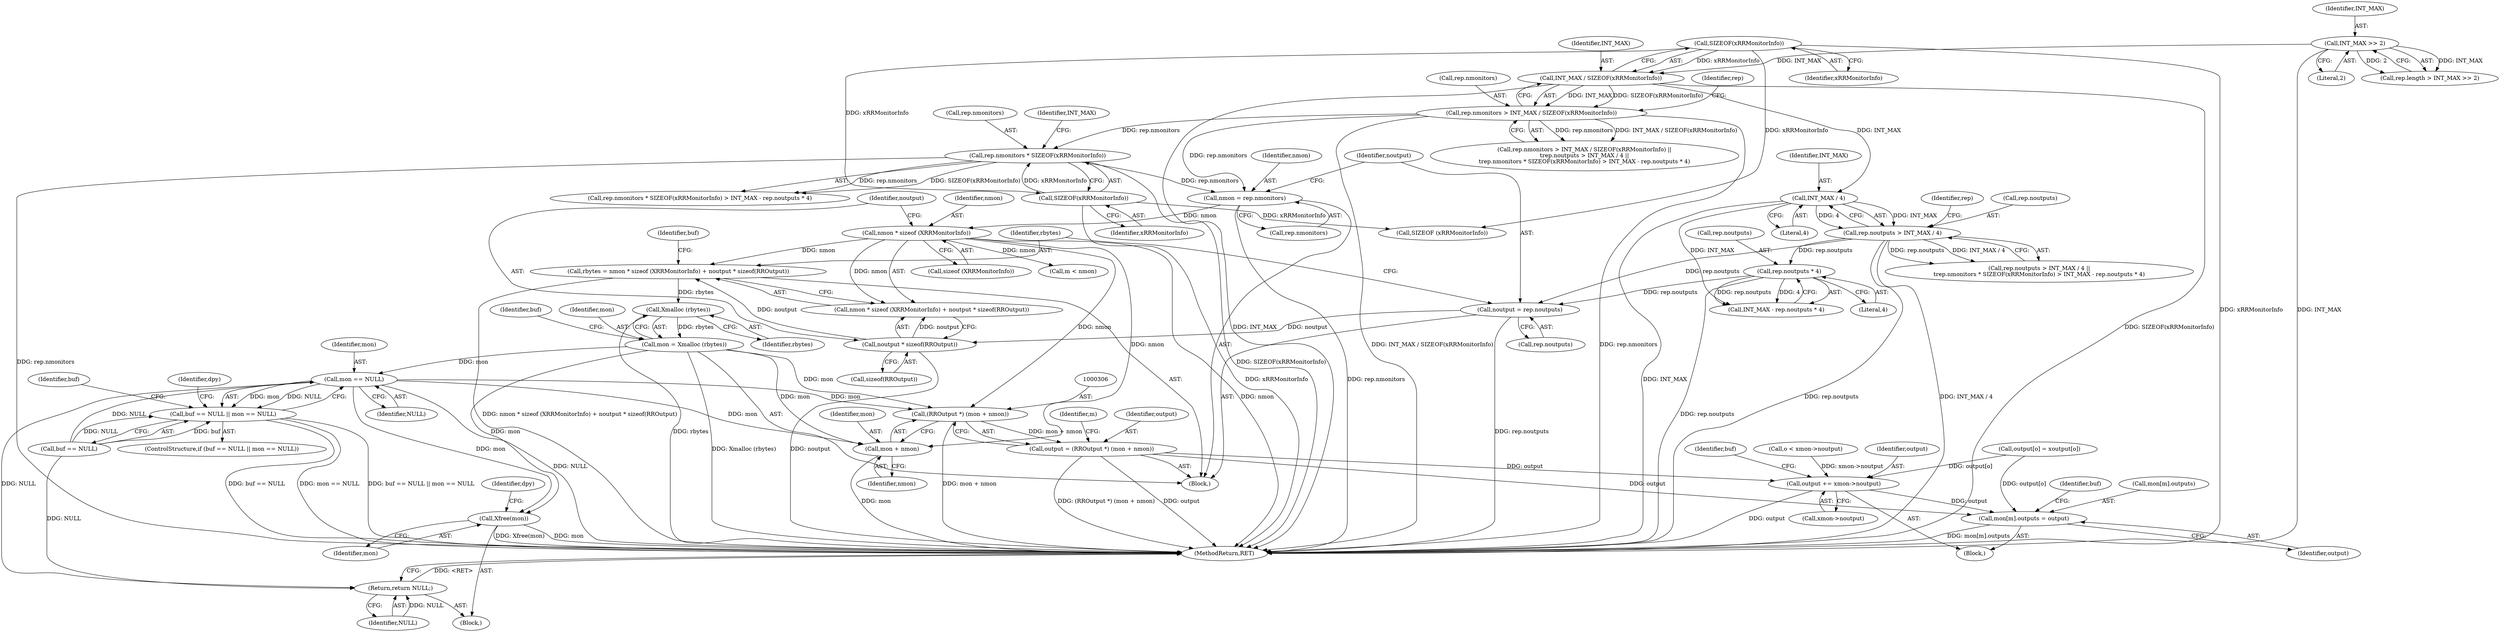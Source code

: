 digraph "0_libXrandr_a0df3e1c7728205e5c7650b2e6dce684139254a6@API" {
"1000255" [label="(Call,rbytes = nmon * sizeof (XRRMonitorInfo) + noutput * sizeof(RROutput))"];
"1000258" [label="(Call,nmon * sizeof (XRRMonitorInfo))"];
"1000245" [label="(Call,nmon = rep.nmonitors)"];
"1000212" [label="(Call,rep.nmonitors * SIZEOF(xRRMonitorInfo))"];
"1000195" [label="(Call,rep.nmonitors > INT_MAX / SIZEOF(xRRMonitorInfo))"];
"1000199" [label="(Call,INT_MAX / SIZEOF(xRRMonitorInfo))"];
"1000191" [label="(Call,INT_MAX >> 2)"];
"1000201" [label="(Call,SIZEOF(xRRMonitorInfo))"];
"1000216" [label="(Call,SIZEOF(xRRMonitorInfo))"];
"1000262" [label="(Call,noutput * sizeof(RROutput))"];
"1000250" [label="(Call,noutput = rep.noutputs)"];
"1000220" [label="(Call,rep.noutputs * 4)"];
"1000204" [label="(Call,rep.noutputs > INT_MAX / 4)"];
"1000208" [label="(Call,INT_MAX / 4)"];
"1000274" [label="(Call,Xmalloc (rbytes))"];
"1000272" [label="(Call,mon = Xmalloc (rbytes))"];
"1000281" [label="(Call,mon == NULL)"];
"1000277" [label="(Call,buf == NULL || mon == NULL)"];
"1000287" [label="(Call,Xfree(mon))"];
"1000297" [label="(Return,return NULL;)"];
"1000305" [label="(Call,(RROutput *) (mon + nmon))"];
"1000303" [label="(Call,output = (RROutput *) (mon + nmon))"];
"1000415" [label="(Call,mon[m].outputs = output)"];
"1000449" [label="(Call,output += xmon->noutput)"];
"1000307" [label="(Call,mon + nmon)"];
"1000203" [label="(Call,rep.noutputs > INT_MAX / 4 ||\n\trep.nmonitors * SIZEOF(xRRMonitorInfo) > INT_MAX - rep.noutputs * 4)"];
"1000312" [label="(Identifier,m)"];
"1000246" [label="(Identifier,nmon)"];
"1000415" [label="(Call,mon[m].outputs = output)"];
"1000257" [label="(Call,nmon * sizeof (XRRMonitorInfo) + noutput * sizeof(RROutput))"];
"1000298" [label="(Identifier,NULL)"];
"1000252" [label="(Call,rep.noutputs)"];
"1000262" [label="(Call,noutput * sizeof(RROutput))"];
"1000192" [label="(Identifier,INT_MAX)"];
"1000204" [label="(Call,rep.noutputs > INT_MAX / 4)"];
"1000213" [label="(Call,rep.nmonitors)"];
"1000194" [label="(Call,rep.nmonitors > INT_MAX / SIZEOF(xRRMonitorInfo) ||\n\trep.noutputs > INT_MAX / 4 ||\n\trep.nmonitors * SIZEOF(xRRMonitorInfo) > INT_MAX - rep.noutputs * 4)"];
"1000309" [label="(Identifier,nmon)"];
"1000282" [label="(Identifier,mon)"];
"1000245" [label="(Call,nmon = rep.nmonitors)"];
"1000263" [label="(Identifier,noutput)"];
"1000455" [label="(Identifier,buf)"];
"1000195" [label="(Call,rep.nmonitors > INT_MAX / SIZEOF(xRRMonitorInfo))"];
"1000224" [label="(Literal,4)"];
"1000276" [label="(ControlStructure,if (buf == NULL || mon == NULL))"];
"1000196" [label="(Call,rep.nmonitors)"];
"1000284" [label="(Block,)"];
"1000255" [label="(Call,rbytes = nmon * sizeof (XRRMonitorInfo) + noutput * sizeof(RROutput))"];
"1000206" [label="(Identifier,rep)"];
"1000300" [label="(Identifier,dpy)"];
"1000424" [label="(Call,SIZEOF (xRRMonitorInfo))"];
"1000277" [label="(Call,buf == NULL || mon == NULL)"];
"1000260" [label="(Call,sizeof (XRRMonitorInfo))"];
"1000287" [label="(Call,Xfree(mon))"];
"1000305" [label="(Call,(RROutput *) (mon + nmon))"];
"1000251" [label="(Identifier,noutput)"];
"1000221" [label="(Call,rep.noutputs)"];
"1000279" [label="(Identifier,buf)"];
"1000199" [label="(Call,INT_MAX / SIZEOF(xRRMonitorInfo))"];
"1000273" [label="(Identifier,mon)"];
"1000307" [label="(Call,mon + nmon)"];
"1000220" [label="(Call,rep.noutputs * 4)"];
"1000217" [label="(Identifier,xRRMonitorInfo)"];
"1000303" [label="(Call,output = (RROutput *) (mon + nmon))"];
"1000435" [label="(Call,o < xmon->noutput)"];
"1000290" [label="(Identifier,dpy)"];
"1000286" [label="(Identifier,buf)"];
"1000267" [label="(Identifier,buf)"];
"1000421" [label="(Identifier,output)"];
"1000423" [label="(Identifier,buf)"];
"1000451" [label="(Call,xmon->noutput)"];
"1000218" [label="(Call,INT_MAX - rep.noutputs * 4)"];
"1000191" [label="(Call,INT_MAX >> 2)"];
"1000210" [label="(Literal,4)"];
"1000450" [label="(Identifier,output)"];
"1000105" [label="(Block,)"];
"1000219" [label="(Identifier,INT_MAX)"];
"1000202" [label="(Identifier,xRRMonitorInfo)"];
"1000250" [label="(Call,noutput = rep.noutputs)"];
"1000297" [label="(Return,return NULL;)"];
"1000256" [label="(Identifier,rbytes)"];
"1000208" [label="(Call,INT_MAX / 4)"];
"1000211" [label="(Call,rep.nmonitors * SIZEOF(xRRMonitorInfo) > INT_MAX - rep.noutputs * 4)"];
"1000209" [label="(Identifier,INT_MAX)"];
"1000259" [label="(Identifier,nmon)"];
"1000275" [label="(Identifier,rbytes)"];
"1000193" [label="(Literal,2)"];
"1000283" [label="(Identifier,NULL)"];
"1000264" [label="(Call,sizeof(RROutput))"];
"1000205" [label="(Call,rep.noutputs)"];
"1000258" [label="(Call,nmon * sizeof (XRRMonitorInfo))"];
"1000278" [label="(Call,buf == NULL)"];
"1000216" [label="(Call,SIZEOF(xRRMonitorInfo))"];
"1000449" [label="(Call,output += xmon->noutput)"];
"1000319" [label="(Block,)"];
"1000314" [label="(Call,m < nmon)"];
"1000463" [label="(MethodReturn,RET)"];
"1000416" [label="(Call,mon[m].outputs)"];
"1000201" [label="(Call,SIZEOF(xRRMonitorInfo))"];
"1000200" [label="(Identifier,INT_MAX)"];
"1000274" [label="(Call,Xmalloc (rbytes))"];
"1000288" [label="(Identifier,mon)"];
"1000212" [label="(Call,rep.nmonitors * SIZEOF(xRRMonitorInfo))"];
"1000308" [label="(Identifier,mon)"];
"1000304" [label="(Identifier,output)"];
"1000272" [label="(Call,mon = Xmalloc (rbytes))"];
"1000442" [label="(Call,output[o] = xoutput[o])"];
"1000247" [label="(Call,rep.nmonitors)"];
"1000214" [label="(Identifier,rep)"];
"1000187" [label="(Call,rep.length > INT_MAX >> 2)"];
"1000281" [label="(Call,mon == NULL)"];
"1000255" -> "1000105"  [label="AST: "];
"1000255" -> "1000257"  [label="CFG: "];
"1000256" -> "1000255"  [label="AST: "];
"1000257" -> "1000255"  [label="AST: "];
"1000267" -> "1000255"  [label="CFG: "];
"1000255" -> "1000463"  [label="DDG: nmon * sizeof (XRRMonitorInfo) + noutput * sizeof(RROutput)"];
"1000258" -> "1000255"  [label="DDG: nmon"];
"1000262" -> "1000255"  [label="DDG: noutput"];
"1000255" -> "1000274"  [label="DDG: rbytes"];
"1000258" -> "1000257"  [label="AST: "];
"1000258" -> "1000260"  [label="CFG: "];
"1000259" -> "1000258"  [label="AST: "];
"1000260" -> "1000258"  [label="AST: "];
"1000263" -> "1000258"  [label="CFG: "];
"1000258" -> "1000463"  [label="DDG: nmon"];
"1000258" -> "1000257"  [label="DDG: nmon"];
"1000245" -> "1000258"  [label="DDG: nmon"];
"1000258" -> "1000305"  [label="DDG: nmon"];
"1000258" -> "1000307"  [label="DDG: nmon"];
"1000258" -> "1000314"  [label="DDG: nmon"];
"1000245" -> "1000105"  [label="AST: "];
"1000245" -> "1000247"  [label="CFG: "];
"1000246" -> "1000245"  [label="AST: "];
"1000247" -> "1000245"  [label="AST: "];
"1000251" -> "1000245"  [label="CFG: "];
"1000245" -> "1000463"  [label="DDG: rep.nmonitors"];
"1000212" -> "1000245"  [label="DDG: rep.nmonitors"];
"1000195" -> "1000245"  [label="DDG: rep.nmonitors"];
"1000212" -> "1000211"  [label="AST: "];
"1000212" -> "1000216"  [label="CFG: "];
"1000213" -> "1000212"  [label="AST: "];
"1000216" -> "1000212"  [label="AST: "];
"1000219" -> "1000212"  [label="CFG: "];
"1000212" -> "1000463"  [label="DDG: SIZEOF(xRRMonitorInfo)"];
"1000212" -> "1000463"  [label="DDG: rep.nmonitors"];
"1000212" -> "1000211"  [label="DDG: rep.nmonitors"];
"1000212" -> "1000211"  [label="DDG: SIZEOF(xRRMonitorInfo)"];
"1000195" -> "1000212"  [label="DDG: rep.nmonitors"];
"1000216" -> "1000212"  [label="DDG: xRRMonitorInfo"];
"1000195" -> "1000194"  [label="AST: "];
"1000195" -> "1000199"  [label="CFG: "];
"1000196" -> "1000195"  [label="AST: "];
"1000199" -> "1000195"  [label="AST: "];
"1000206" -> "1000195"  [label="CFG: "];
"1000194" -> "1000195"  [label="CFG: "];
"1000195" -> "1000463"  [label="DDG: INT_MAX / SIZEOF(xRRMonitorInfo)"];
"1000195" -> "1000463"  [label="DDG: rep.nmonitors"];
"1000195" -> "1000194"  [label="DDG: rep.nmonitors"];
"1000195" -> "1000194"  [label="DDG: INT_MAX / SIZEOF(xRRMonitorInfo)"];
"1000199" -> "1000195"  [label="DDG: INT_MAX"];
"1000199" -> "1000195"  [label="DDG: SIZEOF(xRRMonitorInfo)"];
"1000199" -> "1000201"  [label="CFG: "];
"1000200" -> "1000199"  [label="AST: "];
"1000201" -> "1000199"  [label="AST: "];
"1000199" -> "1000463"  [label="DDG: SIZEOF(xRRMonitorInfo)"];
"1000199" -> "1000463"  [label="DDG: INT_MAX"];
"1000191" -> "1000199"  [label="DDG: INT_MAX"];
"1000201" -> "1000199"  [label="DDG: xRRMonitorInfo"];
"1000199" -> "1000208"  [label="DDG: INT_MAX"];
"1000191" -> "1000187"  [label="AST: "];
"1000191" -> "1000193"  [label="CFG: "];
"1000192" -> "1000191"  [label="AST: "];
"1000193" -> "1000191"  [label="AST: "];
"1000187" -> "1000191"  [label="CFG: "];
"1000191" -> "1000463"  [label="DDG: INT_MAX"];
"1000191" -> "1000187"  [label="DDG: INT_MAX"];
"1000191" -> "1000187"  [label="DDG: 2"];
"1000201" -> "1000202"  [label="CFG: "];
"1000202" -> "1000201"  [label="AST: "];
"1000201" -> "1000463"  [label="DDG: xRRMonitorInfo"];
"1000201" -> "1000216"  [label="DDG: xRRMonitorInfo"];
"1000201" -> "1000424"  [label="DDG: xRRMonitorInfo"];
"1000216" -> "1000217"  [label="CFG: "];
"1000217" -> "1000216"  [label="AST: "];
"1000216" -> "1000463"  [label="DDG: xRRMonitorInfo"];
"1000216" -> "1000424"  [label="DDG: xRRMonitorInfo"];
"1000262" -> "1000257"  [label="AST: "];
"1000262" -> "1000264"  [label="CFG: "];
"1000263" -> "1000262"  [label="AST: "];
"1000264" -> "1000262"  [label="AST: "];
"1000257" -> "1000262"  [label="CFG: "];
"1000262" -> "1000463"  [label="DDG: noutput"];
"1000262" -> "1000257"  [label="DDG: noutput"];
"1000250" -> "1000262"  [label="DDG: noutput"];
"1000250" -> "1000105"  [label="AST: "];
"1000250" -> "1000252"  [label="CFG: "];
"1000251" -> "1000250"  [label="AST: "];
"1000252" -> "1000250"  [label="AST: "];
"1000256" -> "1000250"  [label="CFG: "];
"1000250" -> "1000463"  [label="DDG: rep.noutputs"];
"1000220" -> "1000250"  [label="DDG: rep.noutputs"];
"1000204" -> "1000250"  [label="DDG: rep.noutputs"];
"1000220" -> "1000218"  [label="AST: "];
"1000220" -> "1000224"  [label="CFG: "];
"1000221" -> "1000220"  [label="AST: "];
"1000224" -> "1000220"  [label="AST: "];
"1000218" -> "1000220"  [label="CFG: "];
"1000220" -> "1000463"  [label="DDG: rep.noutputs"];
"1000220" -> "1000218"  [label="DDG: rep.noutputs"];
"1000220" -> "1000218"  [label="DDG: 4"];
"1000204" -> "1000220"  [label="DDG: rep.noutputs"];
"1000204" -> "1000203"  [label="AST: "];
"1000204" -> "1000208"  [label="CFG: "];
"1000205" -> "1000204"  [label="AST: "];
"1000208" -> "1000204"  [label="AST: "];
"1000214" -> "1000204"  [label="CFG: "];
"1000203" -> "1000204"  [label="CFG: "];
"1000204" -> "1000463"  [label="DDG: INT_MAX / 4"];
"1000204" -> "1000463"  [label="DDG: rep.noutputs"];
"1000204" -> "1000203"  [label="DDG: rep.noutputs"];
"1000204" -> "1000203"  [label="DDG: INT_MAX / 4"];
"1000208" -> "1000204"  [label="DDG: INT_MAX"];
"1000208" -> "1000204"  [label="DDG: 4"];
"1000208" -> "1000210"  [label="CFG: "];
"1000209" -> "1000208"  [label="AST: "];
"1000210" -> "1000208"  [label="AST: "];
"1000208" -> "1000463"  [label="DDG: INT_MAX"];
"1000208" -> "1000218"  [label="DDG: INT_MAX"];
"1000274" -> "1000272"  [label="AST: "];
"1000274" -> "1000275"  [label="CFG: "];
"1000275" -> "1000274"  [label="AST: "];
"1000272" -> "1000274"  [label="CFG: "];
"1000274" -> "1000463"  [label="DDG: rbytes"];
"1000274" -> "1000272"  [label="DDG: rbytes"];
"1000272" -> "1000105"  [label="AST: "];
"1000273" -> "1000272"  [label="AST: "];
"1000279" -> "1000272"  [label="CFG: "];
"1000272" -> "1000463"  [label="DDG: Xmalloc (rbytes)"];
"1000272" -> "1000281"  [label="DDG: mon"];
"1000272" -> "1000287"  [label="DDG: mon"];
"1000272" -> "1000305"  [label="DDG: mon"];
"1000272" -> "1000307"  [label="DDG: mon"];
"1000281" -> "1000277"  [label="AST: "];
"1000281" -> "1000283"  [label="CFG: "];
"1000282" -> "1000281"  [label="AST: "];
"1000283" -> "1000281"  [label="AST: "];
"1000277" -> "1000281"  [label="CFG: "];
"1000281" -> "1000463"  [label="DDG: NULL"];
"1000281" -> "1000277"  [label="DDG: mon"];
"1000281" -> "1000277"  [label="DDG: NULL"];
"1000278" -> "1000281"  [label="DDG: NULL"];
"1000281" -> "1000287"  [label="DDG: mon"];
"1000281" -> "1000297"  [label="DDG: NULL"];
"1000281" -> "1000305"  [label="DDG: mon"];
"1000281" -> "1000307"  [label="DDG: mon"];
"1000277" -> "1000276"  [label="AST: "];
"1000277" -> "1000278"  [label="CFG: "];
"1000278" -> "1000277"  [label="AST: "];
"1000286" -> "1000277"  [label="CFG: "];
"1000300" -> "1000277"  [label="CFG: "];
"1000277" -> "1000463"  [label="DDG: buf == NULL"];
"1000277" -> "1000463"  [label="DDG: mon == NULL"];
"1000277" -> "1000463"  [label="DDG: buf == NULL || mon == NULL"];
"1000278" -> "1000277"  [label="DDG: buf"];
"1000278" -> "1000277"  [label="DDG: NULL"];
"1000287" -> "1000284"  [label="AST: "];
"1000287" -> "1000288"  [label="CFG: "];
"1000288" -> "1000287"  [label="AST: "];
"1000290" -> "1000287"  [label="CFG: "];
"1000287" -> "1000463"  [label="DDG: Xfree(mon)"];
"1000287" -> "1000463"  [label="DDG: mon"];
"1000297" -> "1000284"  [label="AST: "];
"1000297" -> "1000298"  [label="CFG: "];
"1000298" -> "1000297"  [label="AST: "];
"1000463" -> "1000297"  [label="CFG: "];
"1000297" -> "1000463"  [label="DDG: <RET>"];
"1000298" -> "1000297"  [label="DDG: NULL"];
"1000278" -> "1000297"  [label="DDG: NULL"];
"1000305" -> "1000303"  [label="AST: "];
"1000305" -> "1000307"  [label="CFG: "];
"1000306" -> "1000305"  [label="AST: "];
"1000307" -> "1000305"  [label="AST: "];
"1000303" -> "1000305"  [label="CFG: "];
"1000305" -> "1000463"  [label="DDG: mon + nmon"];
"1000305" -> "1000303"  [label="DDG: mon + nmon"];
"1000303" -> "1000105"  [label="AST: "];
"1000304" -> "1000303"  [label="AST: "];
"1000312" -> "1000303"  [label="CFG: "];
"1000303" -> "1000463"  [label="DDG: output"];
"1000303" -> "1000463"  [label="DDG: (RROutput *) (mon + nmon)"];
"1000303" -> "1000415"  [label="DDG: output"];
"1000303" -> "1000449"  [label="DDG: output"];
"1000415" -> "1000319"  [label="AST: "];
"1000415" -> "1000421"  [label="CFG: "];
"1000416" -> "1000415"  [label="AST: "];
"1000421" -> "1000415"  [label="AST: "];
"1000423" -> "1000415"  [label="CFG: "];
"1000415" -> "1000463"  [label="DDG: mon[m].outputs"];
"1000442" -> "1000415"  [label="DDG: output[o]"];
"1000449" -> "1000415"  [label="DDG: output"];
"1000449" -> "1000319"  [label="AST: "];
"1000449" -> "1000451"  [label="CFG: "];
"1000450" -> "1000449"  [label="AST: "];
"1000451" -> "1000449"  [label="AST: "];
"1000455" -> "1000449"  [label="CFG: "];
"1000449" -> "1000463"  [label="DDG: output"];
"1000435" -> "1000449"  [label="DDG: xmon->noutput"];
"1000442" -> "1000449"  [label="DDG: output[o]"];
"1000307" -> "1000309"  [label="CFG: "];
"1000308" -> "1000307"  [label="AST: "];
"1000309" -> "1000307"  [label="AST: "];
"1000307" -> "1000463"  [label="DDG: mon"];
}
